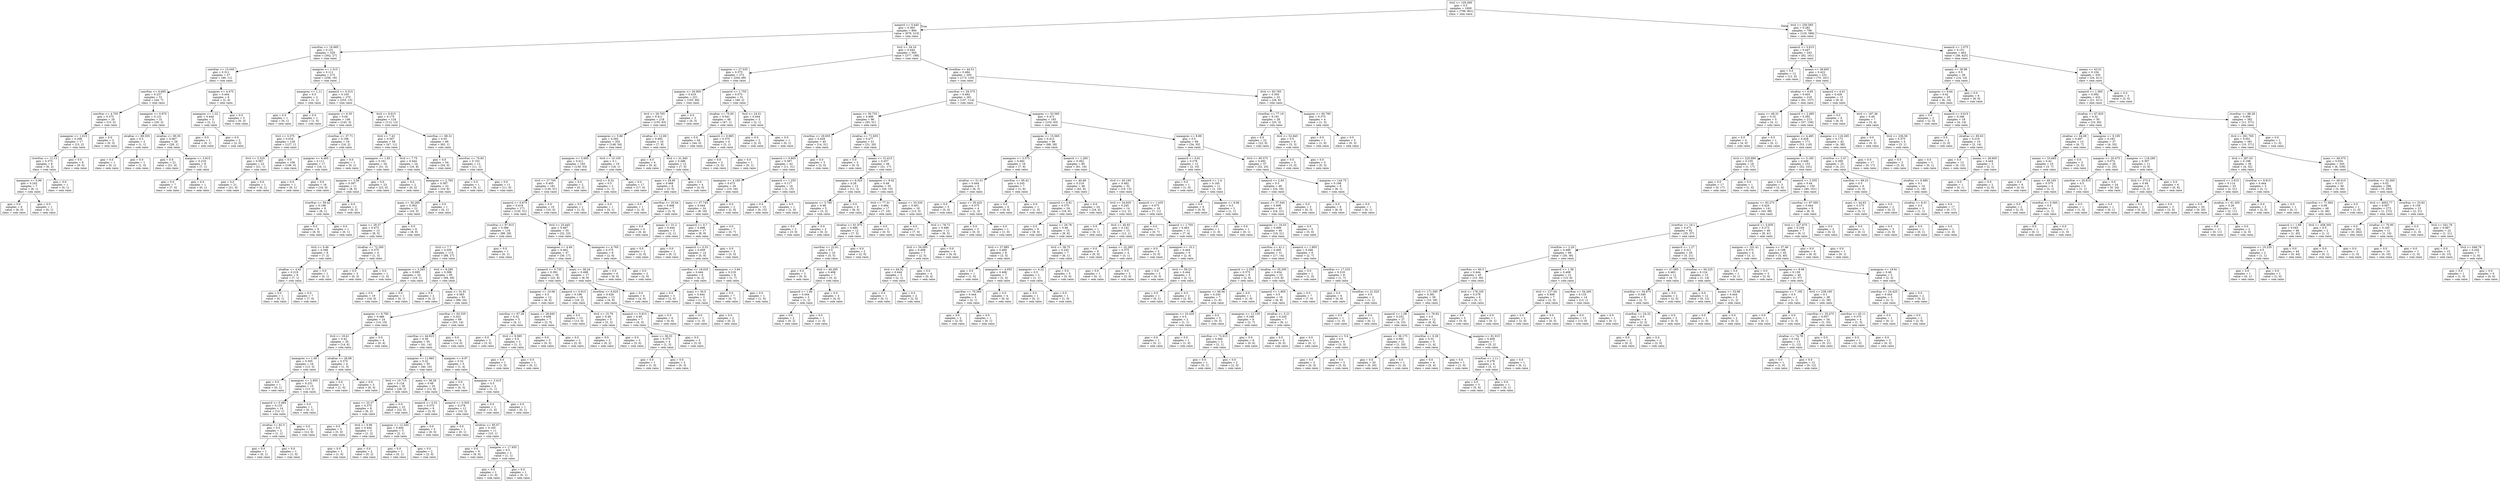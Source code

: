 digraph Tree {
node [shape=box] ;
0 [label="ttvil <= 105.095\ngini = 0.5\nsamples = 1600\nvalue = [799, 801]\nclass = sem raios"] ;
1 [label="meanvil <= 0.445\ngini = 0.365\nsamples = 894\nvalue = [679, 215]\nclass = com raios"] ;
0 -> 1 [labeldistance=2.5, labelangle=45, headlabel="True"] ;
2 [label="convfrac <= 16.685\ngini = 0.151\nsamples = 329\nvalue = [302, 27]\nclass = com raios"] ;
1 -> 2 ;
3 [label="convfrac <= 15.045\ngini = 0.311\nsamples = 57\nvalue = [46, 11]\nclass = com raios"] ;
2 -> 3 ;
4 [label="convfrac <= 6.695\ngini = 0.237\nsamples = 51\nvalue = [44, 7]\nclass = com raios"] ;
3 -> 4 ;
5 [label="convfrac <= 4.705\ngini = 0.375\nsamples = 20\nvalue = [15, 5]\nclass = com raios"] ;
4 -> 5 ;
6 [label="meanprec <= 1.015\ngini = 0.208\nsamples = 17\nvalue = [15, 2]\nclass = com raios"] ;
5 -> 6 ;
7 [label="riverfrac <= 12.13\ngini = 0.375\nsamples = 8\nvalue = [6, 2]\nclass = com raios"] ;
6 -> 7 ;
8 [label="meanprec <= 0.99\ngini = 0.245\nsamples = 7\nvalue = [6, 1]\nclass = com raios"] ;
7 -> 8 ;
9 [label="gini = 0.0\nsamples = 6\nvalue = [6, 0]\nclass = com raios"] ;
8 -> 9 ;
10 [label="gini = 0.0\nsamples = 1\nvalue = [0, 1]\nclass = sem raios"] ;
8 -> 10 ;
11 [label="gini = 0.0\nsamples = 1\nvalue = [0, 1]\nclass = sem raios"] ;
7 -> 11 ;
12 [label="gini = 0.0\nsamples = 9\nvalue = [9, 0]\nclass = com raios"] ;
6 -> 12 ;
13 [label="gini = 0.0\nsamples = 3\nvalue = [0, 3]\nclass = sem raios"] ;
5 -> 13 ;
14 [label="meanprec <= 0.975\ngini = 0.121\nsamples = 31\nvalue = [29, 2]\nclass = com raios"] ;
4 -> 14 ;
15 [label="strafrac <= 89.355\ngini = 0.5\nsamples = 2\nvalue = [1, 1]\nclass = com raios"] ;
14 -> 15 ;
16 [label="gini = 0.0\nsamples = 1\nvalue = [0, 1]\nclass = sem raios"] ;
15 -> 16 ;
17 [label="gini = 0.0\nsamples = 1\nvalue = [1, 0]\nclass = com raios"] ;
15 -> 17 ;
18 [label="strafrac <= 90.55\ngini = 0.067\nsamples = 29\nvalue = [28, 1]\nclass = com raios"] ;
14 -> 18 ;
19 [label="gini = 0.0\nsamples = 21\nvalue = [21, 0]\nclass = com raios"] ;
18 -> 19 ;
20 [label="maxprec <= 3.915\ngini = 0.219\nsamples = 8\nvalue = [7, 1]\nclass = com raios"] ;
18 -> 20 ;
21 [label="gini = 0.0\nsamples = 7\nvalue = [7, 0]\nclass = com raios"] ;
20 -> 21 ;
22 [label="gini = 0.0\nsamples = 1\nvalue = [0, 1]\nclass = sem raios"] ;
20 -> 22 ;
23 [label="maxprec <= 4.475\ngini = 0.444\nsamples = 6\nvalue = [2, 4]\nclass = sem raios"] ;
3 -> 23 ;
24 [label="meanprec <= 1.22\ngini = 0.444\nsamples = 3\nvalue = [2, 1]\nclass = com raios"] ;
23 -> 24 ;
25 [label="gini = 0.0\nsamples = 1\nvalue = [0, 1]\nclass = sem raios"] ;
24 -> 25 ;
26 [label="gini = 0.0\nsamples = 2\nvalue = [2, 0]\nclass = com raios"] ;
24 -> 26 ;
27 [label="gini = 0.0\nsamples = 3\nvalue = [0, 3]\nclass = sem raios"] ;
23 -> 27 ;
28 [label="maxprec <= 1.515\ngini = 0.111\nsamples = 272\nvalue = [256, 16]\nclass = com raios"] ;
2 -> 28 ;
29 [label="meanprec <= 1.11\ngini = 0.5\nsamples = 2\nvalue = [1, 1]\nclass = com raios"] ;
28 -> 29 ;
30 [label="gini = 0.0\nsamples = 1\nvalue = [0, 1]\nclass = sem raios"] ;
29 -> 30 ;
31 [label="gini = 0.0\nsamples = 1\nvalue = [1, 0]\nclass = com raios"] ;
29 -> 31 ;
32 [label="meanvil <= 0.315\ngini = 0.105\nsamples = 270\nvalue = [255, 15]\nclass = com raios"] ;
28 -> 32 ;
33 [label="maxprec <= 6.35\ngini = 0.04\nsamples = 146\nvalue = [143, 3]\nclass = com raios"] ;
32 -> 33 ;
34 [label="ttvil <= 3.375\ngini = 0.016\nsamples = 128\nvalue = [127, 1]\nclass = com raios"] ;
33 -> 34 ;
35 [label="ttvil <= 3.325\ngini = 0.087\nsamples = 22\nvalue = [21, 1]\nclass = com raios"] ;
34 -> 35 ;
36 [label="gini = 0.0\nsamples = 21\nvalue = [21, 0]\nclass = com raios"] ;
35 -> 36 ;
37 [label="gini = 0.0\nsamples = 1\nvalue = [0, 1]\nclass = sem raios"] ;
35 -> 37 ;
38 [label="gini = 0.0\nsamples = 106\nvalue = [106, 0]\nclass = com raios"] ;
34 -> 38 ;
39 [label="riverfrac <= 37.71\ngini = 0.198\nsamples = 18\nvalue = [16, 2]\nclass = com raios"] ;
33 -> 39 ;
40 [label="maxprec <= 6.465\ngini = 0.111\nsamples = 17\nvalue = [16, 1]\nclass = com raios"] ;
39 -> 40 ;
41 [label="gini = 0.0\nsamples = 1\nvalue = [0, 1]\nclass = sem raios"] ;
40 -> 41 ;
42 [label="gini = 0.0\nsamples = 16\nvalue = [16, 0]\nclass = com raios"] ;
40 -> 42 ;
43 [label="gini = 0.0\nsamples = 1\nvalue = [0, 1]\nclass = sem raios"] ;
39 -> 43 ;
44 [label="ttvil <= 9.615\ngini = 0.175\nsamples = 124\nvalue = [112, 12]\nclass = com raios"] ;
32 -> 44 ;
45 [label="ttvil <= 7.43\ngini = 0.307\nsamples = 58\nvalue = [47, 11]\nclass = com raios"] ;
44 -> 45 ;
46 [label="meanprec <= 1.83\ngini = 0.161\nsamples = 34\nvalue = [31, 3]\nclass = com raios"] ;
45 -> 46 ;
47 [label="maxprec <= 3.56\ngini = 0.397\nsamples = 11\nvalue = [8, 3]\nclass = com raios"] ;
46 -> 47 ;
48 [label="riverfrac <= 59.42\ngini = 0.198\nsamples = 9\nvalue = [8, 1]\nclass = com raios"] ;
47 -> 48 ;
49 [label="gini = 0.0\nsamples = 8\nvalue = [8, 0]\nclass = com raios"] ;
48 -> 49 ;
50 [label="gini = 0.0\nsamples = 1\nvalue = [0, 1]\nclass = sem raios"] ;
48 -> 50 ;
51 [label="gini = 0.0\nsamples = 2\nvalue = [0, 2]\nclass = sem raios"] ;
47 -> 51 ;
52 [label="gini = 0.0\nsamples = 23\nvalue = [23, 0]\nclass = com raios"] ;
46 -> 52 ;
53 [label="ttvil <= 7.75\ngini = 0.444\nsamples = 24\nvalue = [16, 8]\nclass = com raios"] ;
45 -> 53 ;
54 [label="gini = 0.0\nsamples = 2\nvalue = [0, 2]\nclass = sem raios"] ;
53 -> 54 ;
55 [label="meanprec <= 2.765\ngini = 0.397\nsamples = 22\nvalue = [16, 6]\nclass = com raios"] ;
53 -> 55 ;
56 [label="maxz <= 30.285\ngini = 0.363\nsamples = 21\nvalue = [16, 5]\nclass = com raios"] ;
55 -> 56 ;
57 [label="maxz <= 29.37\ngini = 0.473\nsamples = 13\nvalue = [8, 5]\nclass = com raios"] ;
56 -> 57 ;
58 [label="ttvil <= 9.46\ngini = 0.346\nsamples = 9\nvalue = [7, 2]\nclass = com raios"] ;
57 -> 58 ;
59 [label="strafrac <= 4.45\ngini = 0.219\nsamples = 8\nvalue = [7, 1]\nclass = com raios"] ;
58 -> 59 ;
60 [label="gini = 0.0\nsamples = 1\nvalue = [0, 1]\nclass = sem raios"] ;
59 -> 60 ;
61 [label="gini = 0.0\nsamples = 7\nvalue = [7, 0]\nclass = com raios"] ;
59 -> 61 ;
62 [label="gini = 0.0\nsamples = 1\nvalue = [0, 1]\nclass = sem raios"] ;
58 -> 62 ;
63 [label="strafrac <= 72.285\ngini = 0.375\nsamples = 4\nvalue = [1, 3]\nclass = sem raios"] ;
57 -> 63 ;
64 [label="gini = 0.0\nsamples = 3\nvalue = [0, 3]\nclass = sem raios"] ;
63 -> 64 ;
65 [label="gini = 0.0\nsamples = 1\nvalue = [1, 0]\nclass = com raios"] ;
63 -> 65 ;
66 [label="gini = 0.0\nsamples = 8\nvalue = [8, 0]\nclass = com raios"] ;
56 -> 66 ;
67 [label="gini = 0.0\nsamples = 1\nvalue = [0, 1]\nclass = sem raios"] ;
55 -> 67 ;
68 [label="convfrac <= 68.31\ngini = 0.03\nsamples = 66\nvalue = [65, 1]\nclass = com raios"] ;
44 -> 68 ;
69 [label="gini = 0.0\nsamples = 54\nvalue = [54, 0]\nclass = com raios"] ;
68 -> 69 ;
70 [label="convfrac <= 70.83\ngini = 0.153\nsamples = 12\nvalue = [11, 1]\nclass = com raios"] ;
68 -> 70 ;
71 [label="gini = 0.0\nsamples = 1\nvalue = [0, 1]\nclass = sem raios"] ;
70 -> 71 ;
72 [label="gini = 0.0\nsamples = 11\nvalue = [11, 0]\nclass = com raios"] ;
70 -> 72 ;
73 [label="ttvil <= 34.16\ngini = 0.444\nsamples = 565\nvalue = [377, 188]\nclass = com raios"] ;
1 -> 73 ;
74 [label="maxprec <= 27.535\ngini = 0.375\nsamples = 272\nvalue = [204, 68]\nclass = com raios"] ;
73 -> 74 ;
75 [label="maxprec <= 26.905\ngini = 0.419\nsamples = 221\nvalue = [155, 66]\nclass = com raios"] ;
74 -> 75 ;
76 [label="ttvil <= 29.765\ngini = 0.411\nsamples = 218\nvalue = [155, 63]\nclass = com raios"] ;
75 -> 76 ;
77 [label="meanprec <= 5.86\ngini = 0.392\nsamples = 202\nvalue = [148, 54]\nclass = com raios"] ;
76 -> 77 ;
78 [label="meanprec <= 5.695\ngini = 0.411\nsamples = 183\nvalue = [130, 53]\nclass = com raios"] ;
77 -> 78 ;
79 [label="ttvil <= 27.705\ngini = 0.405\nsamples = 181\nvalue = [130, 51]\nclass = com raios"] ;
78 -> 79 ;
80 [label="meanvil <= 0.675\ngini = 0.419\nsamples = 171\nvalue = [120, 51]\nclass = com raios"] ;
79 -> 80 ;
81 [label="riverfrac <= 97.915\ngini = 0.366\nsamples = 116\nvalue = [88, 28]\nclass = com raios"] ;
80 -> 81 ;
82 [label="ttvil <= 7.7\ngini = 0.359\nsamples = 115\nvalue = [88, 27]\nclass = com raios"] ;
81 -> 82 ;
83 [label="meanprec <= 3.265\ngini = 0.095\nsamples = 20\nvalue = [19, 1]\nclass = com raios"] ;
82 -> 83 ;
84 [label="gini = 0.0\nsamples = 19\nvalue = [19, 0]\nclass = com raios"] ;
83 -> 84 ;
85 [label="gini = 0.0\nsamples = 1\nvalue = [0, 1]\nclass = sem raios"] ;
83 -> 85 ;
86 [label="ttvil <= 8.295\ngini = 0.398\nsamples = 95\nvalue = [69, 26]\nclass = com raios"] ;
82 -> 86 ;
87 [label="gini = 0.0\nsamples = 2\nvalue = [0, 2]\nclass = sem raios"] ;
86 -> 87 ;
88 [label="maxz <= 31.91\ngini = 0.383\nsamples = 93\nvalue = [69, 24]\nclass = com raios"] ;
86 -> 88 ;
89 [label="maxprec <= 6.785\ngini = 0.486\nsamples = 24\nvalue = [14, 10]\nclass = com raios"] ;
88 -> 89 ;
90 [label="ttvil <= 18.41\ngini = 0.42\nsamples = 20\nvalue = [14, 6]\nclass = com raios"] ;
89 -> 90 ;
91 [label="meanprec <= 1.09\ngini = 0.305\nsamples = 16\nvalue = [13, 3]\nclass = com raios"] ;
90 -> 91 ;
92 [label="gini = 0.0\nsamples = 1\nvalue = [0, 1]\nclass = sem raios"] ;
91 -> 92 ;
93 [label="meanprec <= 2.955\ngini = 0.231\nsamples = 15\nvalue = [13, 2]\nclass = com raios"] ;
91 -> 93 ;
94 [label="meanvil <= 0.485\ngini = 0.133\nsamples = 14\nvalue = [13, 1]\nclass = com raios"] ;
93 -> 94 ;
95 [label="strafrac <= 82.5\ngini = 0.5\nsamples = 2\nvalue = [1, 1]\nclass = com raios"] ;
94 -> 95 ;
96 [label="gini = 0.0\nsamples = 1\nvalue = [0, 1]\nclass = sem raios"] ;
95 -> 96 ;
97 [label="gini = 0.0\nsamples = 1\nvalue = [1, 0]\nclass = com raios"] ;
95 -> 97 ;
98 [label="gini = 0.0\nsamples = 12\nvalue = [12, 0]\nclass = com raios"] ;
94 -> 98 ;
99 [label="gini = 0.0\nsamples = 1\nvalue = [0, 1]\nclass = sem raios"] ;
93 -> 99 ;
100 [label="strafrac <= 28.68\ngini = 0.375\nsamples = 4\nvalue = [1, 3]\nclass = sem raios"] ;
90 -> 100 ;
101 [label="gini = 0.0\nsamples = 1\nvalue = [1, 0]\nclass = com raios"] ;
100 -> 101 ;
102 [label="gini = 0.0\nsamples = 3\nvalue = [0, 3]\nclass = sem raios"] ;
100 -> 102 ;
103 [label="gini = 0.0\nsamples = 4\nvalue = [0, 4]\nclass = sem raios"] ;
89 -> 103 ;
104 [label="convfrac <= 63.335\ngini = 0.323\nsamples = 69\nvalue = [55, 14]\nclass = com raios"] ;
88 -> 104 ;
105 [label="convfrac <= 44.915\ngini = 0.38\nsamples = 55\nvalue = [41, 14]\nclass = com raios"] ;
104 -> 105 ;
106 [label="maxprec <= 11.965\ngini = 0.32\nsamples = 50\nvalue = [40, 10]\nclass = com raios"] ;
105 -> 106 ;
107 [label="ttvil <= 10.715\ngini = 0.124\nsamples = 30\nvalue = [28, 2]\nclass = com raios"] ;
106 -> 107 ;
108 [label="maxz <= 33.37\ngini = 0.375\nsamples = 8\nvalue = [6, 2]\nclass = com raios"] ;
107 -> 108 ;
109 [label="gini = 0.0\nsamples = 5\nvalue = [5, 0]\nclass = com raios"] ;
108 -> 109 ;
110 [label="ttvil <= 9.96\ngini = 0.444\nsamples = 3\nvalue = [1, 2]\nclass = sem raios"] ;
108 -> 110 ;
111 [label="gini = 0.0\nsamples = 1\nvalue = [1, 0]\nclass = com raios"] ;
110 -> 111 ;
112 [label="gini = 0.0\nsamples = 2\nvalue = [0, 2]\nclass = sem raios"] ;
110 -> 112 ;
113 [label="gini = 0.0\nsamples = 22\nvalue = [22, 0]\nclass = com raios"] ;
107 -> 113 ;
114 [label="maxz <= 36.28\ngini = 0.48\nsamples = 20\nvalue = [12, 8]\nclass = com raios"] ;
106 -> 114 ;
115 [label="meanvil <= 0.52\ngini = 0.375\nsamples = 8\nvalue = [2, 6]\nclass = sem raios"] ;
114 -> 115 ;
116 [label="maxprec <= 12.545\ngini = 0.444\nsamples = 3\nvalue = [2, 1]\nclass = com raios"] ;
115 -> 116 ;
117 [label="gini = 0.0\nsamples = 1\nvalue = [0, 1]\nclass = sem raios"] ;
116 -> 117 ;
118 [label="gini = 0.0\nsamples = 2\nvalue = [2, 0]\nclass = com raios"] ;
116 -> 118 ;
119 [label="gini = 0.0\nsamples = 5\nvalue = [0, 5]\nclass = sem raios"] ;
115 -> 119 ;
120 [label="meanvil <= 0.505\ngini = 0.278\nsamples = 12\nvalue = [10, 2]\nclass = com raios"] ;
114 -> 120 ;
121 [label="gini = 0.0\nsamples = 1\nvalue = [0, 1]\nclass = sem raios"] ;
120 -> 121 ;
122 [label="strafrac <= 85.07\ngini = 0.165\nsamples = 11\nvalue = [10, 1]\nclass = com raios"] ;
120 -> 122 ;
123 [label="gini = 0.0\nsamples = 9\nvalue = [9, 0]\nclass = com raios"] ;
122 -> 123 ;
124 [label="maxprec <= 17.455\ngini = 0.5\nsamples = 2\nvalue = [1, 1]\nclass = com raios"] ;
122 -> 124 ;
125 [label="gini = 0.0\nsamples = 1\nvalue = [1, 0]\nclass = com raios"] ;
124 -> 125 ;
126 [label="gini = 0.0\nsamples = 1\nvalue = [0, 1]\nclass = sem raios"] ;
124 -> 126 ;
127 [label="maxprec <= 9.97\ngini = 0.32\nsamples = 5\nvalue = [1, 4]\nclass = sem raios"] ;
105 -> 127 ;
128 [label="gini = 0.0\nsamples = 3\nvalue = [0, 3]\nclass = sem raios"] ;
127 -> 128 ;
129 [label="meanprec <= 3.415\ngini = 0.5\nsamples = 2\nvalue = [1, 1]\nclass = com raios"] ;
127 -> 129 ;
130 [label="gini = 0.0\nsamples = 1\nvalue = [1, 0]\nclass = com raios"] ;
129 -> 130 ;
131 [label="gini = 0.0\nsamples = 1\nvalue = [0, 1]\nclass = sem raios"] ;
129 -> 131 ;
132 [label="gini = 0.0\nsamples = 14\nvalue = [14, 0]\nclass = com raios"] ;
104 -> 132 ;
133 [label="gini = 0.0\nsamples = 1\nvalue = [0, 1]\nclass = sem raios"] ;
81 -> 133 ;
134 [label="ttvil <= 25.445\ngini = 0.487\nsamples = 55\nvalue = [32, 23]\nclass = com raios"] ;
80 -> 134 ;
135 [label="meanprec <= 4.49\ngini = 0.462\nsamples = 47\nvalue = [30, 17]\nclass = com raios"] ;
134 -> 135 ;
136 [label="meanvil <= 0.735\ngini = 0.391\nsamples = 30\nvalue = [22, 8]\nclass = com raios"] ;
135 -> 136 ;
137 [label="maxprec <= 10.06\ngini = 0.5\nsamples = 12\nvalue = [6, 6]\nclass = com raios"] ;
136 -> 137 ;
138 [label="convfrac <= 67.29\ngini = 0.32\nsamples = 5\nvalue = [4, 1]\nclass = com raios"] ;
137 -> 138 ;
139 [label="gini = 0.0\nsamples = 3\nvalue = [3, 0]\nclass = com raios"] ;
138 -> 139 ;
140 [label="ttvil <= 9.585\ngini = 0.5\nsamples = 2\nvalue = [1, 1]\nclass = com raios"] ;
138 -> 140 ;
141 [label="gini = 0.0\nsamples = 1\nvalue = [1, 0]\nclass = com raios"] ;
140 -> 141 ;
142 [label="gini = 0.0\nsamples = 1\nvalue = [0, 1]\nclass = sem raios"] ;
140 -> 142 ;
143 [label="meanz <= 28.645\ngini = 0.408\nsamples = 7\nvalue = [2, 5]\nclass = sem raios"] ;
137 -> 143 ;
144 [label="gini = 0.0\nsamples = 5\nvalue = [0, 5]\nclass = sem raios"] ;
143 -> 144 ;
145 [label="gini = 0.0\nsamples = 2\nvalue = [2, 0]\nclass = com raios"] ;
143 -> 145 ;
146 [label="meanvil <= 0.915\ngini = 0.198\nsamples = 18\nvalue = [16, 2]\nclass = com raios"] ;
136 -> 146 ;
147 [label="gini = 0.0\nsamples = 13\nvalue = [13, 0]\nclass = com raios"] ;
146 -> 147 ;
148 [label="ttvil <= 15.79\ngini = 0.48\nsamples = 5\nvalue = [3, 2]\nclass = com raios"] ;
146 -> 148 ;
149 [label="gini = 0.0\nsamples = 2\nvalue = [0, 2]\nclass = sem raios"] ;
148 -> 149 ;
150 [label="gini = 0.0\nsamples = 3\nvalue = [3, 0]\nclass = com raios"] ;
148 -> 150 ;
151 [label="maxz <= 38.24\ngini = 0.498\nsamples = 17\nvalue = [8, 9]\nclass = sem raios"] ;
135 -> 151 ;
152 [label="riverfrac <= 6.625\ngini = 0.426\nsamples = 13\nvalue = [4, 9]\nclass = sem raios"] ;
151 -> 152 ;
153 [label="meanvil <= 0.815\ngini = 0.49\nsamples = 7\nvalue = [4, 3]\nclass = com raios"] ;
152 -> 153 ;
154 [label="maxz <= 36.33\ngini = 0.375\nsamples = 4\nvalue = [1, 3]\nclass = sem raios"] ;
153 -> 154 ;
155 [label="gini = 0.0\nsamples = 1\nvalue = [1, 0]\nclass = com raios"] ;
154 -> 155 ;
156 [label="gini = 0.0\nsamples = 3\nvalue = [0, 3]\nclass = sem raios"] ;
154 -> 156 ;
157 [label="gini = 0.0\nsamples = 3\nvalue = [3, 0]\nclass = com raios"] ;
153 -> 157 ;
158 [label="gini = 0.0\nsamples = 6\nvalue = [0, 6]\nclass = sem raios"] ;
152 -> 158 ;
159 [label="gini = 0.0\nsamples = 4\nvalue = [4, 0]\nclass = com raios"] ;
151 -> 159 ;
160 [label="meanprec <= 4.765\ngini = 0.375\nsamples = 8\nvalue = [2, 6]\nclass = sem raios"] ;
134 -> 160 ;
161 [label="gini = 0.0\nsamples = 6\nvalue = [0, 6]\nclass = sem raios"] ;
160 -> 161 ;
162 [label="gini = 0.0\nsamples = 2\nvalue = [2, 0]\nclass = com raios"] ;
160 -> 162 ;
163 [label="gini = 0.0\nsamples = 10\nvalue = [10, 0]\nclass = com raios"] ;
79 -> 163 ;
164 [label="gini = 0.0\nsamples = 2\nvalue = [0, 2]\nclass = sem raios"] ;
78 -> 164 ;
165 [label="ttvil <= 10.105\ngini = 0.1\nsamples = 19\nvalue = [18, 1]\nclass = com raios"] ;
77 -> 165 ;
166 [label="ttvil <= 9.32\ngini = 0.5\nsamples = 2\nvalue = [1, 1]\nclass = com raios"] ;
165 -> 166 ;
167 [label="gini = 0.0\nsamples = 1\nvalue = [1, 0]\nclass = com raios"] ;
166 -> 167 ;
168 [label="gini = 0.0\nsamples = 1\nvalue = [0, 1]\nclass = sem raios"] ;
166 -> 168 ;
169 [label="gini = 0.0\nsamples = 17\nvalue = [17, 0]\nclass = com raios"] ;
165 -> 169 ;
170 [label="strafrac <= 12.69\ngini = 0.492\nsamples = 16\nvalue = [7, 9]\nclass = sem raios"] ;
76 -> 170 ;
171 [label="gini = 0.0\nsamples = 4\nvalue = [0, 4]\nclass = sem raios"] ;
170 -> 171 ;
172 [label="ttvil <= 31.945\ngini = 0.486\nsamples = 12\nvalue = [7, 5]\nclass = com raios"] ;
170 -> 172 ;
173 [label="maxz <= 29.95\ngini = 0.469\nsamples = 8\nvalue = [3, 5]\nclass = sem raios"] ;
172 -> 173 ;
174 [label="gini = 0.0\nsamples = 1\nvalue = [1, 0]\nclass = com raios"] ;
173 -> 174 ;
175 [label="convfrac <= 35.64\ngini = 0.408\nsamples = 7\nvalue = [2, 5]\nclass = sem raios"] ;
173 -> 175 ;
176 [label="gini = 0.0\nsamples = 4\nvalue = [0, 4]\nclass = sem raios"] ;
175 -> 176 ;
177 [label="meanz <= 31.2\ngini = 0.444\nsamples = 3\nvalue = [2, 1]\nclass = com raios"] ;
175 -> 177 ;
178 [label="gini = 0.0\nsamples = 2\nvalue = [2, 0]\nclass = com raios"] ;
177 -> 178 ;
179 [label="gini = 0.0\nsamples = 1\nvalue = [0, 1]\nclass = sem raios"] ;
177 -> 179 ;
180 [label="gini = 0.0\nsamples = 4\nvalue = [4, 0]\nclass = com raios"] ;
172 -> 180 ;
181 [label="gini = 0.0\nsamples = 3\nvalue = [0, 3]\nclass = sem raios"] ;
75 -> 181 ;
182 [label="meanvil <= 1.755\ngini = 0.075\nsamples = 51\nvalue = [49, 2]\nclass = com raios"] ;
74 -> 182 ;
183 [label="strafrac <= 75.93\ngini = 0.041\nsamples = 48\nvalue = [47, 1]\nclass = com raios"] ;
182 -> 183 ;
184 [label="gini = 0.0\nsamples = 44\nvalue = [44, 0]\nclass = com raios"] ;
183 -> 184 ;
185 [label="meanvil <= 0.965\ngini = 0.375\nsamples = 4\nvalue = [3, 1]\nclass = com raios"] ;
183 -> 185 ;
186 [label="gini = 0.0\nsamples = 3\nvalue = [3, 0]\nclass = com raios"] ;
185 -> 186 ;
187 [label="gini = 0.0\nsamples = 1\nvalue = [0, 1]\nclass = sem raios"] ;
185 -> 187 ;
188 [label="ttvil <= 24.51\ngini = 0.444\nsamples = 3\nvalue = [2, 1]\nclass = com raios"] ;
182 -> 188 ;
189 [label="gini = 0.0\nsamples = 2\nvalue = [2, 0]\nclass = com raios"] ;
188 -> 189 ;
190 [label="gini = 0.0\nsamples = 1\nvalue = [0, 1]\nclass = sem raios"] ;
188 -> 190 ;
191 [label="riverfrac <= 44.51\ngini = 0.484\nsamples = 293\nvalue = [173, 120]\nclass = com raios"] ;
73 -> 191 ;
192 [label="convfrac <= 29.375\ngini = 0.492\nsamples = 261\nvalue = [147, 114]\nclass = com raios"] ;
191 -> 192 ;
193 [label="meanz <= 30.755\ngini = 0.498\nsamples = 96\nvalue = [45, 51]\nclass = sem raios"] ;
192 -> 193 ;
194 [label="riverfrac <= 29.655\ngini = 0.429\nsamples = 45\nvalue = [14, 31]\nclass = sem raios"] ;
193 -> 194 ;
195 [label="meanvil <= 0.805\ngini = 0.387\nsamples = 42\nvalue = [11, 31]\nclass = sem raios"] ;
194 -> 195 ;
196 [label="meanprec <= 4.185\ngini = 0.473\nsamples = 26\nvalue = [10, 16]\nclass = sem raios"] ;
195 -> 196 ;
197 [label="maxz <= 37.745\ngini = 0.444\nsamples = 24\nvalue = [8, 16]\nclass = sem raios"] ;
196 -> 197 ;
198 [label="meanvil <= 0.7\ngini = 0.498\nsamples = 17\nvalue = [8, 9]\nclass = sem raios"] ;
197 -> 198 ;
199 [label="meanvil <= 0.53\ngini = 0.459\nsamples = 14\nvalue = [5, 9]\nclass = sem raios"] ;
198 -> 199 ;
200 [label="convfrac <= 18.635\ngini = 0.444\nsamples = 6\nvalue = [4, 2]\nclass = com raios"] ;
199 -> 200 ;
201 [label="gini = 0.0\nsamples = 3\nvalue = [3, 0]\nclass = com raios"] ;
200 -> 201 ;
202 [label="maxz <= 30.5\ngini = 0.444\nsamples = 3\nvalue = [1, 2]\nclass = sem raios"] ;
200 -> 202 ;
203 [label="gini = 0.0\nsamples = 1\nvalue = [1, 0]\nclass = com raios"] ;
202 -> 203 ;
204 [label="gini = 0.0\nsamples = 2\nvalue = [0, 2]\nclass = sem raios"] ;
202 -> 204 ;
205 [label="meanprec <= 3.94\ngini = 0.219\nsamples = 8\nvalue = [1, 7]\nclass = sem raios"] ;
199 -> 205 ;
206 [label="gini = 0.0\nsamples = 7\nvalue = [0, 7]\nclass = sem raios"] ;
205 -> 206 ;
207 [label="gini = 0.0\nsamples = 1\nvalue = [1, 0]\nclass = com raios"] ;
205 -> 207 ;
208 [label="gini = 0.0\nsamples = 3\nvalue = [3, 0]\nclass = com raios"] ;
198 -> 208 ;
209 [label="gini = 0.0\nsamples = 7\nvalue = [0, 7]\nclass = sem raios"] ;
197 -> 209 ;
210 [label="gini = 0.0\nsamples = 2\nvalue = [2, 0]\nclass = com raios"] ;
196 -> 210 ;
211 [label="meanvil <= 1.255\ngini = 0.117\nsamples = 16\nvalue = [1, 15]\nclass = sem raios"] ;
195 -> 211 ;
212 [label="gini = 0.0\nsamples = 15\nvalue = [0, 15]\nclass = sem raios"] ;
211 -> 212 ;
213 [label="gini = 0.0\nsamples = 1\nvalue = [1, 0]\nclass = com raios"] ;
211 -> 213 ;
214 [label="gini = 0.0\nsamples = 3\nvalue = [3, 0]\nclass = com raios"] ;
194 -> 214 ;
215 [label="strafrac <= 71.835\ngini = 0.477\nsamples = 51\nvalue = [31, 20]\nclass = com raios"] ;
193 -> 215 ;
216 [label="gini = 0.0\nsamples = 3\nvalue = [0, 3]\nclass = sem raios"] ;
215 -> 216 ;
217 [label="meanz <= 31.615\ngini = 0.457\nsamples = 48\nvalue = [31, 17]\nclass = com raios"] ;
215 -> 217 ;
218 [label="meanprec <= 6.025\ngini = 0.26\nsamples = 13\nvalue = [11, 2]\nclass = com raios"] ;
217 -> 218 ;
219 [label="meanprec <= 5.785\ngini = 0.48\nsamples = 5\nvalue = [3, 2]\nclass = com raios"] ;
218 -> 219 ;
220 [label="gini = 0.0\nsamples = 3\nvalue = [3, 0]\nclass = com raios"] ;
219 -> 220 ;
221 [label="gini = 0.0\nsamples = 2\nvalue = [0, 2]\nclass = sem raios"] ;
219 -> 221 ;
222 [label="gini = 0.0\nsamples = 8\nvalue = [8, 0]\nclass = com raios"] ;
218 -> 222 ;
223 [label="meanprec <= 8.42\ngini = 0.49\nsamples = 35\nvalue = [20, 15]\nclass = com raios"] ;
217 -> 223 ;
224 [label="ttvil <= 77.31\ngini = 0.484\nsamples = 17\nvalue = [7, 10]\nclass = sem raios"] ;
223 -> 224 ;
225 [label="strafrac <= 81.975\ngini = 0.486\nsamples = 12\nvalue = [7, 5]\nclass = com raios"] ;
224 -> 225 ;
226 [label="convfrac <= 22.61\ngini = 0.5\nsamples = 10\nvalue = [5, 5]\nclass = com raios"] ;
225 -> 226 ;
227 [label="gini = 0.0\nsamples = 3\nvalue = [0, 3]\nclass = sem raios"] ;
226 -> 227 ;
228 [label="ttvil <= 46.295\ngini = 0.408\nsamples = 7\nvalue = [5, 2]\nclass = com raios"] ;
226 -> 228 ;
229 [label="meanvil <= 1.06\ngini = 0.444\nsamples = 3\nvalue = [1, 2]\nclass = sem raios"] ;
228 -> 229 ;
230 [label="gini = 0.0\nsamples = 2\nvalue = [0, 2]\nclass = sem raios"] ;
229 -> 230 ;
231 [label="gini = 0.0\nsamples = 1\nvalue = [1, 0]\nclass = com raios"] ;
229 -> 231 ;
232 [label="gini = 0.0\nsamples = 4\nvalue = [4, 0]\nclass = com raios"] ;
228 -> 232 ;
233 [label="gini = 0.0\nsamples = 2\nvalue = [2, 0]\nclass = com raios"] ;
225 -> 233 ;
234 [label="gini = 0.0\nsamples = 5\nvalue = [0, 5]\nclass = sem raios"] ;
224 -> 234 ;
235 [label="meanz <= 33.535\ngini = 0.401\nsamples = 18\nvalue = [13, 5]\nclass = com raios"] ;
223 -> 235 ;
236 [label="gini = 0.0\nsamples = 7\nvalue = [7, 0]\nclass = com raios"] ;
235 -> 236 ;
237 [label="ttvil <= 78.72\ngini = 0.496\nsamples = 11\nvalue = [6, 5]\nclass = com raios"] ;
235 -> 237 ;
238 [label="ttvil <= 54.095\ngini = 0.408\nsamples = 7\nvalue = [2, 5]\nclass = sem raios"] ;
237 -> 238 ;
239 [label="ttvil <= 44.32\ngini = 0.444\nsamples = 3\nvalue = [2, 1]\nclass = com raios"] ;
238 -> 239 ;
240 [label="gini = 0.0\nsamples = 1\nvalue = [0, 1]\nclass = sem raios"] ;
239 -> 240 ;
241 [label="gini = 0.0\nsamples = 2\nvalue = [2, 0]\nclass = com raios"] ;
239 -> 241 ;
242 [label="gini = 0.0\nsamples = 4\nvalue = [0, 4]\nclass = sem raios"] ;
238 -> 242 ;
243 [label="gini = 0.0\nsamples = 4\nvalue = [4, 0]\nclass = com raios"] ;
237 -> 243 ;
244 [label="maxprec <= 53.585\ngini = 0.472\nsamples = 165\nvalue = [102, 63]\nclass = com raios"] ;
192 -> 244 ;
245 [label="maxprec <= 15.065\ngini = 0.413\nsamples = 96\nvalue = [68, 28]\nclass = com raios"] ;
244 -> 245 ;
246 [label="meanprec <= 3.375\ngini = 0.492\nsamples = 16\nvalue = [7, 9]\nclass = sem raios"] ;
245 -> 246 ;
247 [label="strafrac <= 51.51\ngini = 0.444\nsamples = 9\nvalue = [6, 3]\nclass = com raios"] ;
246 -> 247 ;
248 [label="gini = 0.0\nsamples = 5\nvalue = [5, 0]\nclass = com raios"] ;
247 -> 248 ;
249 [label="maxz <= 35.425\ngini = 0.375\nsamples = 4\nvalue = [1, 3]\nclass = sem raios"] ;
247 -> 249 ;
250 [label="gini = 0.0\nsamples = 3\nvalue = [0, 3]\nclass = sem raios"] ;
249 -> 250 ;
251 [label="gini = 0.0\nsamples = 1\nvalue = [1, 0]\nclass = com raios"] ;
249 -> 251 ;
252 [label="convfrac <= 95.42\ngini = 0.245\nsamples = 7\nvalue = [1, 6]\nclass = sem raios"] ;
246 -> 252 ;
253 [label="gini = 0.0\nsamples = 6\nvalue = [0, 6]\nclass = sem raios"] ;
252 -> 253 ;
254 [label="gini = 0.0\nsamples = 1\nvalue = [1, 0]\nclass = com raios"] ;
252 -> 254 ;
255 [label="meanvil <= 1.295\ngini = 0.362\nsamples = 80\nvalue = [61, 19]\nclass = com raios"] ;
245 -> 255 ;
256 [label="maxz <= 40.48\ngini = 0.219\nsamples = 48\nvalue = [42, 6]\nclass = com raios"] ;
255 -> 256 ;
257 [label="meanvil <= 0.81\ngini = 0.375\nsamples = 24\nvalue = [18, 6]\nclass = com raios"] ;
256 -> 257 ;
258 [label="gini = 0.0\nsamples = 9\nvalue = [9, 0]\nclass = com raios"] ;
257 -> 258 ;
259 [label="meanz <= 29.78\ngini = 0.48\nsamples = 15\nvalue = [9, 6]\nclass = com raios"] ;
257 -> 259 ;
260 [label="ttvil <= 37.885\ngini = 0.469\nsamples = 8\nvalue = [3, 5]\nclass = sem raios"] ;
259 -> 260 ;
261 [label="gini = 0.0\nsamples = 1\nvalue = [1, 0]\nclass = com raios"] ;
260 -> 261 ;
262 [label="meanprec <= 4.055\ngini = 0.408\nsamples = 7\nvalue = [2, 5]\nclass = sem raios"] ;
260 -> 262 ;
263 [label="convfrac <= 70.565\ngini = 0.444\nsamples = 3\nvalue = [2, 1]\nclass = com raios"] ;
262 -> 263 ;
264 [label="gini = 0.0\nsamples = 2\nvalue = [2, 0]\nclass = com raios"] ;
263 -> 264 ;
265 [label="gini = 0.0\nsamples = 1\nvalue = [0, 1]\nclass = sem raios"] ;
263 -> 265 ;
266 [label="gini = 0.0\nsamples = 4\nvalue = [0, 4]\nclass = sem raios"] ;
262 -> 266 ;
267 [label="ttvil <= 38.75\ngini = 0.245\nsamples = 7\nvalue = [6, 1]\nclass = com raios"] ;
259 -> 267 ;
268 [label="meanprec <= 6.22\ngini = 0.5\nsamples = 2\nvalue = [1, 1]\nclass = com raios"] ;
267 -> 268 ;
269 [label="gini = 0.0\nsamples = 1\nvalue = [0, 1]\nclass = sem raios"] ;
268 -> 269 ;
270 [label="gini = 0.0\nsamples = 1\nvalue = [1, 0]\nclass = com raios"] ;
268 -> 270 ;
271 [label="gini = 0.0\nsamples = 5\nvalue = [5, 0]\nclass = com raios"] ;
267 -> 271 ;
272 [label="gini = 0.0\nsamples = 24\nvalue = [24, 0]\nclass = com raios"] ;
256 -> 272 ;
273 [label="ttvil <= 45.195\ngini = 0.482\nsamples = 32\nvalue = [19, 13]\nclass = com raios"] ;
255 -> 273 ;
274 [label="ttvil <= 34.835\ngini = 0.245\nsamples = 14\nvalue = [12, 2]\nclass = com raios"] ;
273 -> 274 ;
275 [label="gini = 0.0\nsamples = 1\nvalue = [0, 1]\nclass = sem raios"] ;
274 -> 275 ;
276 [label="ttvil <= 40.93\ngini = 0.142\nsamples = 13\nvalue = [12, 1]\nclass = com raios"] ;
274 -> 276 ;
277 [label="gini = 0.0\nsamples = 9\nvalue = [9, 0]\nclass = com raios"] ;
276 -> 277 ;
278 [label="meanz <= 32.285\ngini = 0.375\nsamples = 4\nvalue = [3, 1]\nclass = com raios"] ;
276 -> 278 ;
279 [label="gini = 0.0\nsamples = 1\nvalue = [0, 1]\nclass = sem raios"] ;
278 -> 279 ;
280 [label="gini = 0.0\nsamples = 3\nvalue = [3, 0]\nclass = com raios"] ;
278 -> 280 ;
281 [label="meanvil <= 1.435\ngini = 0.475\nsamples = 18\nvalue = [7, 11]\nclass = sem raios"] ;
273 -> 281 ;
282 [label="gini = 0.0\nsamples = 7\nvalue = [0, 7]\nclass = sem raios"] ;
281 -> 282 ;
283 [label="meanvil <= 1.705\ngini = 0.463\nsamples = 11\nvalue = [7, 4]\nclass = com raios"] ;
281 -> 283 ;
284 [label="gini = 0.0\nsamples = 5\nvalue = [5, 0]\nclass = com raios"] ;
283 -> 284 ;
285 [label="meanprec <= 10.2\ngini = 0.444\nsamples = 6\nvalue = [2, 4]\nclass = sem raios"] ;
283 -> 285 ;
286 [label="gini = 0.0\nsamples = 3\nvalue = [0, 3]\nclass = sem raios"] ;
285 -> 286 ;
287 [label="ttvil <= 59.23\ngini = 0.444\nsamples = 3\nvalue = [2, 1]\nclass = com raios"] ;
285 -> 287 ;
288 [label="gini = 0.0\nsamples = 1\nvalue = [0, 1]\nclass = sem raios"] ;
287 -> 288 ;
289 [label="gini = 0.0\nsamples = 2\nvalue = [2, 0]\nclass = com raios"] ;
287 -> 289 ;
290 [label="meanprec <= 8.89\ngini = 0.5\nsamples = 69\nvalue = [34, 35]\nclass = sem raios"] ;
244 -> 290 ;
291 [label="meanvil <= 0.81\ngini = 0.278\nsamples = 12\nvalue = [2, 10]\nclass = sem raios"] ;
290 -> 291 ;
292 [label="gini = 0.0\nsamples = 1\nvalue = [1, 0]\nclass = com raios"] ;
291 -> 292 ;
293 [label="meanvil <= 1.4\ngini = 0.165\nsamples = 11\nvalue = [1, 10]\nclass = sem raios"] ;
291 -> 293 ;
294 [label="gini = 0.0\nsamples = 9\nvalue = [0, 9]\nclass = sem raios"] ;
293 -> 294 ;
295 [label="meanprec <= 8.06\ngini = 0.5\nsamples = 2\nvalue = [1, 1]\nclass = com raios"] ;
293 -> 295 ;
296 [label="gini = 0.0\nsamples = 1\nvalue = [1, 0]\nclass = com raios"] ;
295 -> 296 ;
297 [label="gini = 0.0\nsamples = 1\nvalue = [0, 1]\nclass = sem raios"] ;
295 -> 297 ;
298 [label="ttvil <= 90.575\ngini = 0.492\nsamples = 57\nvalue = [32, 25]\nclass = com raios"] ;
290 -> 298 ;
299 [label="meanvil <= 2.93\ngini = 0.5\nsamples = 48\nvalue = [24, 24]\nclass = com raios"] ;
298 -> 299 ;
300 [label="meanz <= 37.545\ngini = 0.498\nsamples = 45\nvalue = [24, 21]\nclass = com raios"] ;
299 -> 300 ;
301 [label="meanprec <= 16.03\ngini = 0.499\nsamples = 40\nvalue = [19, 21]\nclass = sem raios"] ;
300 -> 301 ;
302 [label="convfrac <= 41.1\ngini = 0.495\nsamples = 31\nvalue = [17, 14]\nclass = com raios"] ;
301 -> 302 ;
303 [label="meanvil <= 2.555\ngini = 0.375\nsamples = 8\nvalue = [2, 6]\nclass = sem raios"] ;
302 -> 303 ;
304 [label="maxprec <= 66.56\ngini = 0.245\nsamples = 7\nvalue = [1, 6]\nclass = sem raios"] ;
303 -> 304 ;
305 [label="meanprec <= 10.435\ngini = 0.5\nsamples = 2\nvalue = [1, 1]\nclass = com raios"] ;
304 -> 305 ;
306 [label="gini = 0.0\nsamples = 1\nvalue = [0, 1]\nclass = sem raios"] ;
305 -> 306 ;
307 [label="gini = 0.0\nsamples = 1\nvalue = [1, 0]\nclass = com raios"] ;
305 -> 307 ;
308 [label="gini = 0.0\nsamples = 5\nvalue = [0, 5]\nclass = sem raios"] ;
304 -> 308 ;
309 [label="gini = 0.0\nsamples = 1\nvalue = [1, 0]\nclass = com raios"] ;
303 -> 309 ;
310 [label="strafrac <= 35.295\ngini = 0.454\nsamples = 23\nvalue = [15, 8]\nclass = com raios"] ;
302 -> 310 ;
311 [label="meanvil <= 1.805\ngini = 0.5\nsamples = 16\nvalue = [8, 8]\nclass = com raios"] ;
310 -> 311 ;
312 [label="meanprec <= 12.155\ngini = 0.346\nsamples = 9\nvalue = [2, 7]\nclass = sem raios"] ;
311 -> 312 ;
313 [label="convfrac <= 72.615\ngini = 0.444\nsamples = 3\nvalue = [2, 1]\nclass = com raios"] ;
312 -> 313 ;
314 [label="gini = 0.0\nsamples = 1\nvalue = [0, 1]\nclass = sem raios"] ;
313 -> 314 ;
315 [label="gini = 0.0\nsamples = 2\nvalue = [2, 0]\nclass = com raios"] ;
313 -> 315 ;
316 [label="gini = 0.0\nsamples = 6\nvalue = [0, 6]\nclass = sem raios"] ;
312 -> 316 ;
317 [label="strafrac <= 5.21\ngini = 0.245\nsamples = 7\nvalue = [6, 1]\nclass = com raios"] ;
311 -> 317 ;
318 [label="gini = 0.0\nsamples = 6\nvalue = [6, 0]\nclass = com raios"] ;
317 -> 318 ;
319 [label="gini = 0.0\nsamples = 1\nvalue = [0, 1]\nclass = sem raios"] ;
317 -> 319 ;
320 [label="gini = 0.0\nsamples = 7\nvalue = [7, 0]\nclass = com raios"] ;
310 -> 320 ;
321 [label="meanvil <= 1.805\ngini = 0.346\nsamples = 9\nvalue = [2, 7]\nclass = sem raios"] ;
301 -> 321 ;
322 [label="gini = 0.0\nsamples = 1\nvalue = [1, 0]\nclass = com raios"] ;
321 -> 322 ;
323 [label="riverfrac <= 17.235\ngini = 0.219\nsamples = 8\nvalue = [1, 7]\nclass = sem raios"] ;
321 -> 323 ;
324 [label="gini = 0.0\nsamples = 6\nvalue = [0, 6]\nclass = sem raios"] ;
323 -> 324 ;
325 [label="riverfrac <= 21.525\ngini = 0.5\nsamples = 2\nvalue = [1, 1]\nclass = com raios"] ;
323 -> 325 ;
326 [label="gini = 0.0\nsamples = 1\nvalue = [1, 0]\nclass = com raios"] ;
325 -> 326 ;
327 [label="gini = 0.0\nsamples = 1\nvalue = [0, 1]\nclass = sem raios"] ;
325 -> 327 ;
328 [label="gini = 0.0\nsamples = 5\nvalue = [5, 0]\nclass = com raios"] ;
300 -> 328 ;
329 [label="gini = 0.0\nsamples = 3\nvalue = [0, 3]\nclass = sem raios"] ;
299 -> 329 ;
330 [label="maxprec <= 144.75\ngini = 0.198\nsamples = 9\nvalue = [8, 1]\nclass = com raios"] ;
298 -> 330 ;
331 [label="gini = 0.0\nsamples = 8\nvalue = [8, 0]\nclass = com raios"] ;
330 -> 331 ;
332 [label="gini = 0.0\nsamples = 1\nvalue = [0, 1]\nclass = sem raios"] ;
330 -> 332 ;
333 [label="ttvil <= 83.765\ngini = 0.305\nsamples = 32\nvalue = [26, 6]\nclass = com raios"] ;
191 -> 333 ;
334 [label="riverfrac <= 77.19\ngini = 0.191\nsamples = 28\nvalue = [25, 3]\nclass = com raios"] ;
333 -> 334 ;
335 [label="gini = 0.0\nsamples = 22\nvalue = [22, 0]\nclass = com raios"] ;
334 -> 335 ;
336 [label="ttvil <= 52.645\ngini = 0.5\nsamples = 6\nvalue = [3, 3]\nclass = com raios"] ;
334 -> 336 ;
337 [label="gini = 0.0\nsamples = 3\nvalue = [3, 0]\nclass = com raios"] ;
336 -> 337 ;
338 [label="gini = 0.0\nsamples = 3\nvalue = [0, 3]\nclass = sem raios"] ;
336 -> 338 ;
339 [label="maxprec <= 60.785\ngini = 0.375\nsamples = 4\nvalue = [1, 3]\nclass = sem raios"] ;
333 -> 339 ;
340 [label="gini = 0.0\nsamples = 1\nvalue = [1, 0]\nclass = com raios"] ;
339 -> 340 ;
341 [label="gini = 0.0\nsamples = 3\nvalue = [0, 3]\nclass = sem raios"] ;
339 -> 341 ;
342 [label="ttvil <= 250.585\ngini = 0.282\nsamples = 706\nvalue = [120, 586]\nclass = sem raios"] ;
0 -> 342 [labeldistance=2.5, labelangle=-45, headlabel="False"] ;
343 [label="meanvil <= 0.615\ngini = 0.447\nsamples = 243\nvalue = [82, 161]\nclass = sem raios"] ;
342 -> 343 ;
344 [label="gini = 0.0\nsamples = 12\nvalue = [12, 0]\nclass = com raios"] ;
343 -> 344 ;
345 [label="meanz <= 39.605\ngini = 0.422\nsamples = 231\nvalue = [70, 161]\nclass = sem raios"] ;
343 -> 345 ;
346 [label="strafrac <= 0.65\ngini = 0.403\nsamples = 218\nvalue = [61, 157]\nclass = sem raios"] ;
345 -> 346 ;
347 [label="maxz <= 49.31\ngini = 0.32\nsamples = 5\nvalue = [4, 1]\nclass = com raios"] ;
346 -> 347 ;
348 [label="gini = 0.0\nsamples = 4\nvalue = [4, 0]\nclass = com raios"] ;
347 -> 348 ;
349 [label="gini = 0.0\nsamples = 1\nvalue = [0, 1]\nclass = sem raios"] ;
347 -> 349 ;
350 [label="meanvil <= 2.495\ngini = 0.392\nsamples = 213\nvalue = [57, 156]\nclass = sem raios"] ;
346 -> 350 ;
351 [label="meanprec <= 4.485\ngini = 0.428\nsamples = 171\nvalue = [53, 118]\nclass = sem raios"] ;
350 -> 351 ;
352 [label="ttvil <= 225.695\ngini = 0.105\nsamples = 18\nvalue = [1, 17]\nclass = sem raios"] ;
351 -> 352 ;
353 [label="gini = 0.0\nsamples = 17\nvalue = [0, 17]\nclass = sem raios"] ;
352 -> 353 ;
354 [label="gini = 0.0\nsamples = 1\nvalue = [1, 0]\nclass = com raios"] ;
352 -> 354 ;
355 [label="meanprec <= 5.185\ngini = 0.449\nsamples = 153\nvalue = [52, 101]\nclass = sem raios"] ;
351 -> 355 ;
356 [label="gini = 0.0\nsamples = 3\nvalue = [3, 0]\nclass = com raios"] ;
355 -> 356 ;
357 [label="meanvil <= 2.355\ngini = 0.44\nsamples = 150\nvalue = [49, 101]\nclass = sem raios"] ;
355 -> 357 ;
358 [label="maxprec <= 93.275\ngini = 0.424\nsamples = 141\nvalue = [43, 98]\nclass = sem raios"] ;
357 -> 358 ;
359 [label="riverfrac <= 18.1\ngini = 0.471\nsamples = 92\nvalue = [35, 57]\nclass = sem raios"] ;
358 -> 359 ;
360 [label="riverfrac <= 2.29\ngini = 0.496\nsamples = 66\nvalue = [30, 36]\nclass = sem raios"] ;
359 -> 360 ;
361 [label="convfrac <= 60.5\ngini = 0.444\nsamples = 45\nvalue = [15, 30]\nclass = sem raios"] ;
360 -> 361 ;
362 [label="ttvil <= 171.595\ngini = 0.381\nsamples = 39\nvalue = [10, 29]\nclass = sem raios"] ;
361 -> 362 ;
363 [label="meanvil <= 1.08\ngini = 0.252\nsamples = 27\nvalue = [4, 23]\nclass = sem raios"] ;
362 -> 363 ;
364 [label="meanprec <= 5.6\ngini = 0.5\nsamples = 6\nvalue = [3, 3]\nclass = com raios"] ;
363 -> 364 ;
365 [label="gini = 0.0\nsamples = 3\nvalue = [0, 3]\nclass = sem raios"] ;
364 -> 365 ;
366 [label="gini = 0.0\nsamples = 3\nvalue = [3, 0]\nclass = com raios"] ;
364 -> 366 ;
367 [label="meanz <= 36.175\ngini = 0.091\nsamples = 21\nvalue = [1, 20]\nclass = sem raios"] ;
363 -> 367 ;
368 [label="gini = 0.0\nsamples = 20\nvalue = [0, 20]\nclass = sem raios"] ;
367 -> 368 ;
369 [label="gini = 0.0\nsamples = 1\nvalue = [1, 0]\nclass = com raios"] ;
367 -> 369 ;
370 [label="maxprec <= 76.82\ngini = 0.5\nsamples = 12\nvalue = [6, 6]\nclass = com raios"] ;
362 -> 370 ;
371 [label="riverfrac <= 0.28\ngini = 0.32\nsamples = 5\nvalue = [1, 4]\nclass = sem raios"] ;
370 -> 371 ;
372 [label="gini = 0.0\nsamples = 4\nvalue = [0, 4]\nclass = sem raios"] ;
371 -> 372 ;
373 [label="gini = 0.0\nsamples = 1\nvalue = [1, 0]\nclass = com raios"] ;
371 -> 373 ;
374 [label="maxprec <= 91.915\ngini = 0.408\nsamples = 7\nvalue = [5, 2]\nclass = com raios"] ;
370 -> 374 ;
375 [label="riverfrac <= 1.11\ngini = 0.278\nsamples = 6\nvalue = [5, 1]\nclass = com raios"] ;
374 -> 375 ;
376 [label="gini = 0.0\nsamples = 5\nvalue = [5, 0]\nclass = com raios"] ;
375 -> 376 ;
377 [label="gini = 0.0\nsamples = 1\nvalue = [0, 1]\nclass = sem raios"] ;
375 -> 377 ;
378 [label="gini = 0.0\nsamples = 1\nvalue = [0, 1]\nclass = sem raios"] ;
374 -> 378 ;
379 [label="ttvil <= 179.105\ngini = 0.278\nsamples = 6\nvalue = [5, 1]\nclass = com raios"] ;
361 -> 379 ;
380 [label="gini = 0.0\nsamples = 5\nvalue = [5, 0]\nclass = com raios"] ;
379 -> 380 ;
381 [label="gini = 0.0\nsamples = 1\nvalue = [0, 1]\nclass = sem raios"] ;
379 -> 381 ;
382 [label="meanvil <= 1.38\ngini = 0.408\nsamples = 21\nvalue = [15, 6]\nclass = com raios"] ;
360 -> 382 ;
383 [label="ttvil <= 127.04\ngini = 0.408\nsamples = 7\nvalue = [2, 5]\nclass = sem raios"] ;
382 -> 383 ;
384 [label="gini = 0.0\nsamples = 2\nvalue = [2, 0]\nclass = com raios"] ;
383 -> 384 ;
385 [label="gini = 0.0\nsamples = 5\nvalue = [0, 5]\nclass = sem raios"] ;
383 -> 385 ;
386 [label="convfrac <= 54.265\ngini = 0.133\nsamples = 14\nvalue = [13, 1]\nclass = com raios"] ;
382 -> 386 ;
387 [label="gini = 0.0\nsamples = 13\nvalue = [13, 0]\nclass = com raios"] ;
386 -> 387 ;
388 [label="gini = 0.0\nsamples = 1\nvalue = [0, 1]\nclass = sem raios"] ;
386 -> 388 ;
389 [label="meanvil <= 1.27\ngini = 0.311\nsamples = 26\nvalue = [5, 21]\nclass = sem raios"] ;
359 -> 389 ;
390 [label="maxz <= 47.095\ngini = 0.463\nsamples = 11\nvalue = [4, 7]\nclass = sem raios"] ;
389 -> 390 ;
391 [label="riverfrac <= 34.875\ngini = 0.346\nsamples = 9\nvalue = [2, 7]\nclass = sem raios"] ;
390 -> 391 ;
392 [label="riverfrac <= 24.32\ngini = 0.5\nsamples = 4\nvalue = [2, 2]\nclass = com raios"] ;
391 -> 392 ;
393 [label="gini = 0.0\nsamples = 2\nvalue = [0, 2]\nclass = sem raios"] ;
392 -> 393 ;
394 [label="gini = 0.0\nsamples = 2\nvalue = [2, 0]\nclass = com raios"] ;
392 -> 394 ;
395 [label="gini = 0.0\nsamples = 5\nvalue = [0, 5]\nclass = sem raios"] ;
391 -> 395 ;
396 [label="gini = 0.0\nsamples = 2\nvalue = [2, 0]\nclass = com raios"] ;
390 -> 396 ;
397 [label="riverfrac <= 50.225\ngini = 0.124\nsamples = 15\nvalue = [1, 14]\nclass = sem raios"] ;
389 -> 397 ;
398 [label="gini = 0.0\nsamples = 12\nvalue = [0, 12]\nclass = sem raios"] ;
397 -> 398 ;
399 [label="meanz <= 33.98\ngini = 0.444\nsamples = 3\nvalue = [1, 2]\nclass = sem raios"] ;
397 -> 399 ;
400 [label="gini = 0.0\nsamples = 1\nvalue = [1, 0]\nclass = com raios"] ;
399 -> 400 ;
401 [label="gini = 0.0\nsamples = 2\nvalue = [0, 2]\nclass = sem raios"] ;
399 -> 401 ;
402 [label="meanvil <= 0.935\ngini = 0.273\nsamples = 49\nvalue = [8, 41]\nclass = sem raios"] ;
358 -> 402 ;
403 [label="maxprec <= 101.41\ngini = 0.375\nsamples = 4\nvalue = [3, 1]\nclass = com raios"] ;
402 -> 403 ;
404 [label="gini = 0.0\nsamples = 1\nvalue = [0, 1]\nclass = sem raios"] ;
403 -> 404 ;
405 [label="gini = 0.0\nsamples = 3\nvalue = [3, 0]\nclass = com raios"] ;
403 -> 405 ;
406 [label="meanz <= 37.46\ngini = 0.198\nsamples = 45\nvalue = [5, 40]\nclass = sem raios"] ;
402 -> 406 ;
407 [label="meanprec <= 8.08\ngini = 0.139\nsamples = 40\nvalue = [3, 37]\nclass = sem raios"] ;
406 -> 407 ;
408 [label="meanprec <= 7.195\ngini = 0.5\nsamples = 2\nvalue = [1, 1]\nclass = com raios"] ;
407 -> 408 ;
409 [label="gini = 0.0\nsamples = 1\nvalue = [0, 1]\nclass = sem raios"] ;
408 -> 409 ;
410 [label="gini = 0.0\nsamples = 1\nvalue = [1, 0]\nclass = com raios"] ;
408 -> 410 ;
411 [label="ttvil <= 239.195\ngini = 0.1\nsamples = 38\nvalue = [2, 36]\nclass = sem raios"] ;
407 -> 411 ;
412 [label="convfrac <= 25.475\ngini = 0.057\nsamples = 34\nvalue = [1, 33]\nclass = sem raios"] ;
411 -> 412 ;
413 [label="strafrac <= 74.79\ngini = 0.142\nsamples = 13\nvalue = [1, 12]\nclass = sem raios"] ;
412 -> 413 ;
414 [label="gini = 0.0\nsamples = 1\nvalue = [1, 0]\nclass = com raios"] ;
413 -> 414 ;
415 [label="gini = 0.0\nsamples = 12\nvalue = [0, 12]\nclass = sem raios"] ;
413 -> 415 ;
416 [label="gini = 0.0\nsamples = 21\nvalue = [0, 21]\nclass = sem raios"] ;
412 -> 416 ;
417 [label="convfrac <= 45.11\ngini = 0.375\nsamples = 4\nvalue = [1, 3]\nclass = sem raios"] ;
411 -> 417 ;
418 [label="gini = 0.0\nsamples = 1\nvalue = [1, 0]\nclass = com raios"] ;
417 -> 418 ;
419 [label="gini = 0.0\nsamples = 3\nvalue = [0, 3]\nclass = sem raios"] ;
417 -> 419 ;
420 [label="meanprec <= 19.81\ngini = 0.48\nsamples = 5\nvalue = [2, 3]\nclass = sem raios"] ;
406 -> 420 ;
421 [label="convfrac <= 24.425\ngini = 0.444\nsamples = 3\nvalue = [2, 1]\nclass = com raios"] ;
420 -> 421 ;
422 [label="gini = 0.0\nsamples = 1\nvalue = [0, 1]\nclass = sem raios"] ;
421 -> 422 ;
423 [label="gini = 0.0\nsamples = 2\nvalue = [2, 0]\nclass = com raios"] ;
421 -> 423 ;
424 [label="gini = 0.0\nsamples = 2\nvalue = [0, 2]\nclass = sem raios"] ;
420 -> 424 ;
425 [label="convfrac <= 87.595\ngini = 0.444\nsamples = 9\nvalue = [6, 3]\nclass = com raios"] ;
357 -> 425 ;
426 [label="ttvil <= 227.675\ngini = 0.245\nsamples = 7\nvalue = [6, 1]\nclass = com raios"] ;
425 -> 426 ;
427 [label="gini = 0.0\nsamples = 6\nvalue = [6, 0]\nclass = com raios"] ;
426 -> 427 ;
428 [label="gini = 0.0\nsamples = 1\nvalue = [0, 1]\nclass = sem raios"] ;
426 -> 428 ;
429 [label="gini = 0.0\nsamples = 2\nvalue = [0, 2]\nclass = sem raios"] ;
425 -> 429 ;
430 [label="maxprec <= 116.265\ngini = 0.172\nsamples = 42\nvalue = [4, 38]\nclass = sem raios"] ;
350 -> 430 ;
431 [label="riverfrac <= 2.47\ngini = 0.269\nsamples = 25\nvalue = [4, 21]\nclass = sem raios"] ;
430 -> 431 ;
432 [label="convfrac <= 69.23\ngini = 0.5\nsamples = 6\nvalue = [3, 3]\nclass = com raios"] ;
431 -> 432 ;
433 [label="maxz <= 44.63\ngini = 0.375\nsamples = 4\nvalue = [3, 1]\nclass = com raios"] ;
432 -> 433 ;
434 [label="gini = 0.0\nsamples = 1\nvalue = [0, 1]\nclass = sem raios"] ;
433 -> 434 ;
435 [label="gini = 0.0\nsamples = 3\nvalue = [3, 0]\nclass = com raios"] ;
433 -> 435 ;
436 [label="gini = 0.0\nsamples = 2\nvalue = [0, 2]\nclass = sem raios"] ;
432 -> 436 ;
437 [label="strafrac <= 9.485\ngini = 0.1\nsamples = 19\nvalue = [1, 18]\nclass = sem raios"] ;
431 -> 437 ;
438 [label="strafrac <= 8.01\ngini = 0.5\nsamples = 2\nvalue = [1, 1]\nclass = com raios"] ;
437 -> 438 ;
439 [label="gini = 0.0\nsamples = 1\nvalue = [0, 1]\nclass = sem raios"] ;
438 -> 439 ;
440 [label="gini = 0.0\nsamples = 1\nvalue = [1, 0]\nclass = com raios"] ;
438 -> 440 ;
441 [label="gini = 0.0\nsamples = 17\nvalue = [0, 17]\nclass = sem raios"] ;
437 -> 441 ;
442 [label="gini = 0.0\nsamples = 17\nvalue = [0, 17]\nclass = sem raios"] ;
430 -> 442 ;
443 [label="meanvil <= 4.01\ngini = 0.426\nsamples = 13\nvalue = [9, 4]\nclass = com raios"] ;
345 -> 443 ;
444 [label="gini = 0.0\nsamples = 6\nvalue = [6, 0]\nclass = com raios"] ;
443 -> 444 ;
445 [label="ttvil <= 187.36\ngini = 0.49\nsamples = 7\nvalue = [3, 4]\nclass = sem raios"] ;
443 -> 445 ;
446 [label="gini = 0.0\nsamples = 3\nvalue = [0, 3]\nclass = sem raios"] ;
445 -> 446 ;
447 [label="ttvil <= 236.56\ngini = 0.375\nsamples = 4\nvalue = [3, 1]\nclass = com raios"] ;
445 -> 447 ;
448 [label="gini = 0.0\nsamples = 3\nvalue = [3, 0]\nclass = com raios"] ;
447 -> 448 ;
449 [label="gini = 0.0\nsamples = 1\nvalue = [0, 1]\nclass = sem raios"] ;
447 -> 449 ;
450 [label="meanvil <= 1.075\ngini = 0.151\nsamples = 463\nvalue = [38, 425]\nclass = sem raios"] ;
342 -> 450 ;
451 [label="meanz <= 30.98\ngini = 0.5\nsamples = 28\nvalue = [14, 14]\nclass = com raios"] ;
450 -> 451 ;
452 [label="maxprec <= 9.64\ngini = 0.42\nsamples = 20\nvalue = [6, 14]\nclass = sem raios"] ;
451 -> 452 ;
453 [label="gini = 0.0\nsamples = 2\nvalue = [2, 0]\nclass = com raios"] ;
452 -> 453 ;
454 [label="meanvil <= 0.615\ngini = 0.346\nsamples = 18\nvalue = [4, 14]\nclass = sem raios"] ;
452 -> 454 ;
455 [label="gini = 0.0\nsamples = 2\nvalue = [2, 0]\nclass = com raios"] ;
454 -> 455 ;
456 [label="strafrac <= 85.63\ngini = 0.219\nsamples = 16\nvalue = [2, 14]\nclass = sem raios"] ;
454 -> 456 ;
457 [label="gini = 0.0\nsamples = 13\nvalue = [0, 13]\nclass = sem raios"] ;
456 -> 457 ;
458 [label="meanz <= 28.605\ngini = 0.444\nsamples = 3\nvalue = [2, 1]\nclass = com raios"] ;
456 -> 458 ;
459 [label="gini = 0.0\nsamples = 1\nvalue = [0, 1]\nclass = sem raios"] ;
458 -> 459 ;
460 [label="gini = 0.0\nsamples = 2\nvalue = [2, 0]\nclass = com raios"] ;
458 -> 460 ;
461 [label="gini = 0.0\nsamples = 8\nvalue = [8, 0]\nclass = com raios"] ;
451 -> 461 ;
462 [label="meanz <= 43.51\ngini = 0.104\nsamples = 435\nvalue = [24, 411]\nclass = sem raios"] ;
450 -> 462 ;
463 [label="meanvil <= 1.565\ngini = 0.092\nsamples = 432\nvalue = [21, 411]\nclass = sem raios"] ;
462 -> 463 ;
464 [label="strafrac <= 67.825\ngini = 0.32\nsamples = 50\nvalue = [10, 40]\nclass = sem raios"] ;
463 -> 464 ;
465 [label="strafrac <= 64.09\ngini = 0.497\nsamples = 13\nvalue = [6, 7]\nclass = sem raios"] ;
464 -> 465 ;
466 [label="meanz <= 33.685\ngini = 0.42\nsamples = 10\nvalue = [3, 7]\nclass = sem raios"] ;
465 -> 466 ;
467 [label="gini = 0.0\nsamples = 6\nvalue = [0, 6]\nclass = sem raios"] ;
466 -> 467 ;
468 [label="maxz <= 49.165\ngini = 0.375\nsamples = 4\nvalue = [3, 1]\nclass = com raios"] ;
466 -> 468 ;
469 [label="gini = 0.0\nsamples = 2\nvalue = [2, 0]\nclass = com raios"] ;
468 -> 469 ;
470 [label="riverfrac <= 5.565\ngini = 0.5\nsamples = 2\nvalue = [1, 1]\nclass = com raios"] ;
468 -> 470 ;
471 [label="gini = 0.0\nsamples = 1\nvalue = [0, 1]\nclass = sem raios"] ;
470 -> 471 ;
472 [label="gini = 0.0\nsamples = 1\nvalue = [1, 0]\nclass = com raios"] ;
470 -> 472 ;
473 [label="gini = 0.0\nsamples = 3\nvalue = [3, 0]\nclass = com raios"] ;
465 -> 473 ;
474 [label="meanprec <= 9.195\ngini = 0.193\nsamples = 37\nvalue = [4, 33]\nclass = sem raios"] ;
464 -> 474 ;
475 [label="maxprec <= 20.475\ngini = 0.074\nsamples = 26\nvalue = [1, 25]\nclass = sem raios"] ;
474 -> 475 ;
476 [label="convfrac <= 20.815\ngini = 0.5\nsamples = 2\nvalue = [1, 1]\nclass = com raios"] ;
475 -> 476 ;
477 [label="gini = 0.0\nsamples = 1\nvalue = [1, 0]\nclass = com raios"] ;
476 -> 477 ;
478 [label="gini = 0.0\nsamples = 1\nvalue = [0, 1]\nclass = sem raios"] ;
476 -> 478 ;
479 [label="gini = 0.0\nsamples = 24\nvalue = [0, 24]\nclass = sem raios"] ;
475 -> 479 ;
480 [label="maxprec <= 118.285\ngini = 0.397\nsamples = 11\nvalue = [3, 8]\nclass = sem raios"] ;
474 -> 480 ;
481 [label="ttvil <= 373.5\ngini = 0.48\nsamples = 5\nvalue = [3, 2]\nclass = com raios"] ;
480 -> 481 ;
482 [label="gini = 0.0\nsamples = 2\nvalue = [0, 2]\nclass = sem raios"] ;
481 -> 482 ;
483 [label="gini = 0.0\nsamples = 3\nvalue = [3, 0]\nclass = com raios"] ;
481 -> 483 ;
484 [label="gini = 0.0\nsamples = 6\nvalue = [0, 6]\nclass = sem raios"] ;
480 -> 484 ;
485 [label="riverfrac <= 88.28\ngini = 0.056\nsamples = 382\nvalue = [11, 371]\nclass = sem raios"] ;
463 -> 485 ;
486 [label="ttvil <= 291.765\ngini = 0.051\nsamples = 381\nvalue = [10, 371]\nclass = sem raios"] ;
485 -> 486 ;
487 [label="ttvil <= 287.03\ngini = 0.198\nsamples = 36\nvalue = [4, 32]\nclass = sem raios"] ;
486 -> 487 ;
488 [label="meanvil <= 2.615\ngini = 0.114\nsamples = 33\nvalue = [2, 31]\nclass = sem raios"] ;
487 -> 488 ;
489 [label="gini = 0.0\nsamples = 20\nvalue = [0, 20]\nclass = sem raios"] ;
488 -> 489 ;
490 [label="strafrac <= 61.305\ngini = 0.26\nsamples = 13\nvalue = [2, 11]\nclass = sem raios"] ;
488 -> 490 ;
491 [label="gini = 0.0\nsamples = 11\nvalue = [0, 11]\nclass = sem raios"] ;
490 -> 491 ;
492 [label="gini = 0.0\nsamples = 2\nvalue = [2, 0]\nclass = com raios"] ;
490 -> 492 ;
493 [label="riverfrac <= 9.915\ngini = 0.444\nsamples = 3\nvalue = [2, 1]\nclass = com raios"] ;
487 -> 493 ;
494 [label="gini = 0.0\nsamples = 2\nvalue = [2, 0]\nclass = com raios"] ;
493 -> 494 ;
495 [label="gini = 0.0\nsamples = 1\nvalue = [0, 1]\nclass = sem raios"] ;
493 -> 495 ;
496 [label="maxz <= 49.075\ngini = 0.034\nsamples = 345\nvalue = [6, 339]\nclass = sem raios"] ;
486 -> 496 ;
497 [label="maxz <= 49.015\ngini = 0.115\nsamples = 49\nvalue = [3, 46]\nclass = sem raios"] ;
496 -> 497 ;
498 [label="convfrac <= 71.065\ngini = 0.08\nsamples = 48\nvalue = [2, 46]\nclass = sem raios"] ;
497 -> 498 ;
499 [label="meanvil <= 1.69\ngini = 0.043\nsamples = 46\nvalue = [1, 45]\nclass = sem raios"] ;
498 -> 499 ;
500 [label="meanprec <= 10.235\ngini = 0.5\nsamples = 2\nvalue = [1, 1]\nclass = com raios"] ;
499 -> 500 ;
501 [label="gini = 0.0\nsamples = 1\nvalue = [0, 1]\nclass = sem raios"] ;
500 -> 501 ;
502 [label="gini = 0.0\nsamples = 1\nvalue = [1, 0]\nclass = com raios"] ;
500 -> 502 ;
503 [label="gini = 0.0\nsamples = 44\nvalue = [0, 44]\nclass = sem raios"] ;
499 -> 503 ;
504 [label="ttvil <= 458.305\ngini = 0.5\nsamples = 2\nvalue = [1, 1]\nclass = com raios"] ;
498 -> 504 ;
505 [label="gini = 0.0\nsamples = 1\nvalue = [0, 1]\nclass = sem raios"] ;
504 -> 505 ;
506 [label="gini = 0.0\nsamples = 1\nvalue = [1, 0]\nclass = com raios"] ;
504 -> 506 ;
507 [label="gini = 0.0\nsamples = 1\nvalue = [1, 0]\nclass = com raios"] ;
497 -> 507 ;
508 [label="riverfrac <= 32.265\ngini = 0.02\nsamples = 296\nvalue = [3, 293]\nclass = sem raios"] ;
496 -> 508 ;
509 [label="ttvil <= 4852.77\ngini = 0.007\nsamples = 273\nvalue = [1, 272]\nclass = sem raios"] ;
508 -> 509 ;
510 [label="gini = 0.0\nsamples = 262\nvalue = [0, 262]\nclass = sem raios"] ;
509 -> 510 ;
511 [label="strafrac <= 70.95\ngini = 0.165\nsamples = 11\nvalue = [1, 10]\nclass = sem raios"] ;
509 -> 511 ;
512 [label="gini = 0.0\nsamples = 10\nvalue = [0, 10]\nclass = sem raios"] ;
511 -> 512 ;
513 [label="gini = 0.0\nsamples = 1\nvalue = [1, 0]\nclass = com raios"] ;
511 -> 513 ;
514 [label="riverfrac <= 33.83\ngini = 0.159\nsamples = 23\nvalue = [2, 21]\nclass = sem raios"] ;
508 -> 514 ;
515 [label="gini = 0.0\nsamples = 1\nvalue = [1, 0]\nclass = com raios"] ;
514 -> 515 ;
516 [label="ttvil <= 541.78\ngini = 0.087\nsamples = 22\nvalue = [1, 21]\nclass = sem raios"] ;
514 -> 516 ;
517 [label="gini = 0.0\nsamples = 15\nvalue = [0, 15]\nclass = sem raios"] ;
516 -> 517 ;
518 [label="ttvil <= 646.78\ngini = 0.245\nsamples = 7\nvalue = [1, 6]\nclass = sem raios"] ;
516 -> 518 ;
519 [label="gini = 0.0\nsamples = 1\nvalue = [1, 0]\nclass = com raios"] ;
518 -> 519 ;
520 [label="gini = 0.0\nsamples = 6\nvalue = [0, 6]\nclass = sem raios"] ;
518 -> 520 ;
521 [label="gini = 0.0\nsamples = 1\nvalue = [1, 0]\nclass = com raios"] ;
485 -> 521 ;
522 [label="gini = 0.0\nsamples = 3\nvalue = [3, 0]\nclass = com raios"] ;
462 -> 522 ;
}